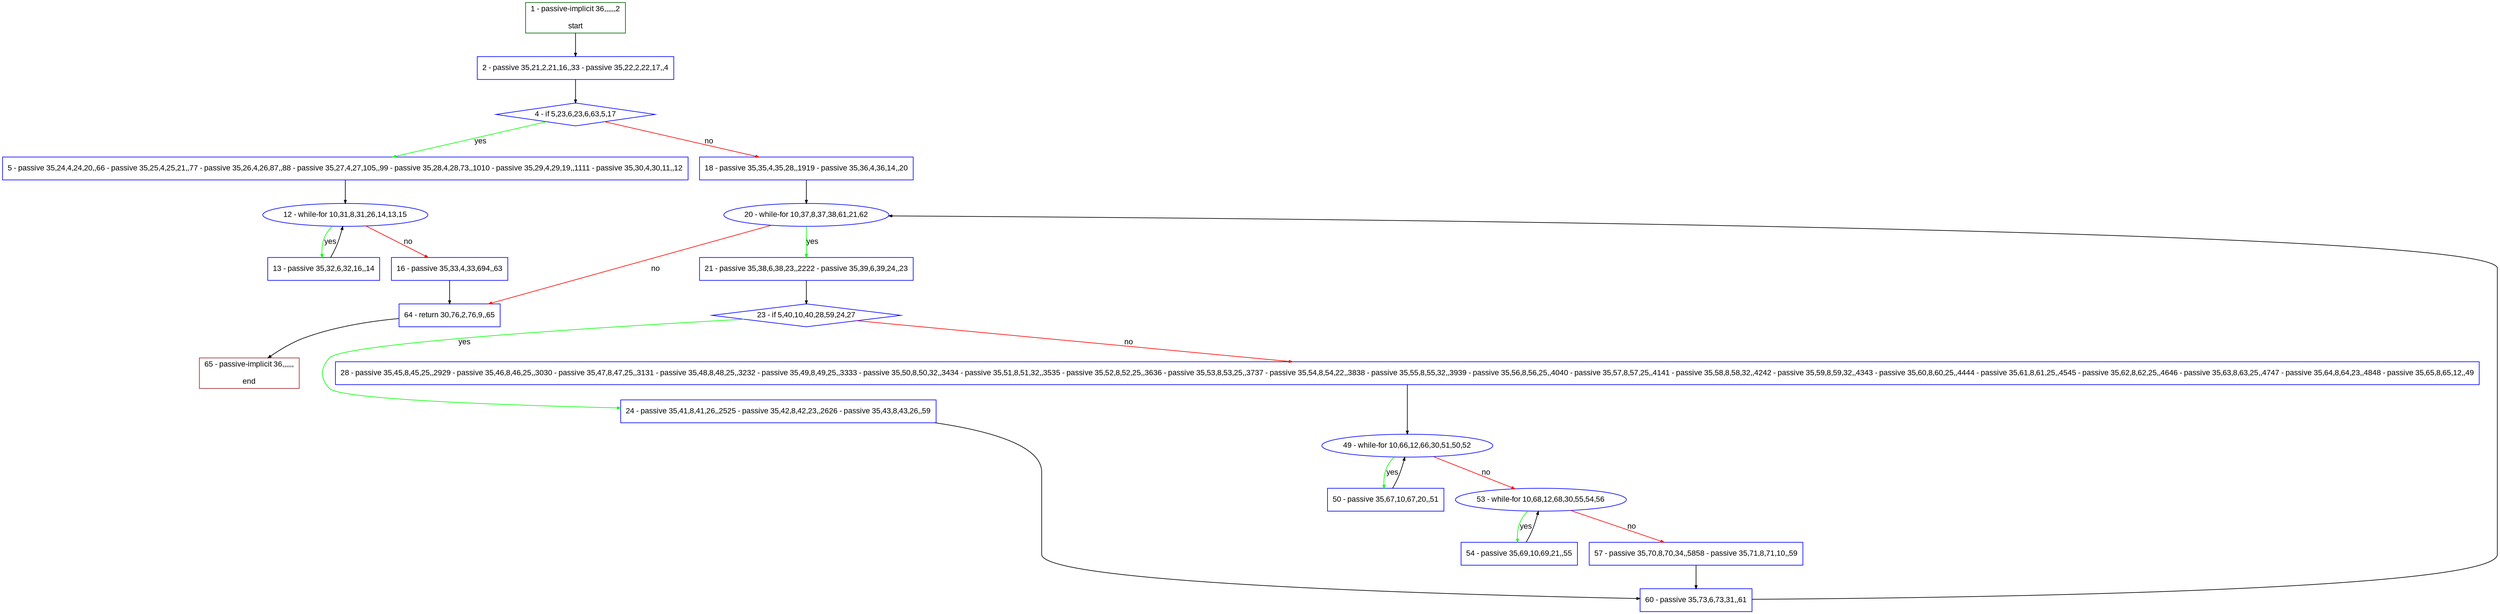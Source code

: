 digraph "" {
  graph [pack="true", label="", fontsize="12", packmode="clust", fontname="Arial", fillcolor="#FFFFCC", bgcolor="white", style="rounded,filled", compound="true"];
  node [node_initialized="no", label="", color="grey", fontsize="12", fillcolor="white", fontname="Arial", style="filled", shape="rectangle", compound="true", fixedsize="false"];
  edge [fontcolor="black", arrowhead="normal", arrowtail="none", arrowsize="0.5", ltail="", label="", color="black", fontsize="12", lhead="", fontname="Arial", dir="forward", compound="true"];
  __N1 [label="2 - passive 35,21,2,21,16,,33 - passive 35,22,2,22,17,,4", color="#0000ff", fillcolor="#ffffff", style="filled", shape="box"];
  __N2 [label="1 - passive-implicit 36,,,,,,2\n\nstart", color="#006400", fillcolor="#ffffff", style="filled", shape="box"];
  __N3 [label="4 - if 5,23,6,23,6,63,5,17", color="#0000ff", fillcolor="#ffffff", style="filled", shape="diamond"];
  __N4 [label="5 - passive 35,24,4,24,20,,66 - passive 35,25,4,25,21,,77 - passive 35,26,4,26,87,,88 - passive 35,27,4,27,105,,99 - passive 35,28,4,28,73,,1010 - passive 35,29,4,29,19,,1111 - passive 35,30,4,30,11,,12", color="#0000ff", fillcolor="#ffffff", style="filled", shape="box"];
  __N5 [label="18 - passive 35,35,4,35,28,,1919 - passive 35,36,4,36,14,,20", color="#0000ff", fillcolor="#ffffff", style="filled", shape="box"];
  __N6 [label="12 - while-for 10,31,8,31,26,14,13,15", color="#0000ff", fillcolor="#ffffff", style="filled", shape="oval"];
  __N7 [label="13 - passive 35,32,6,32,16,,14", color="#0000ff", fillcolor="#ffffff", style="filled", shape="box"];
  __N8 [label="16 - passive 35,33,4,33,694,,63", color="#0000ff", fillcolor="#ffffff", style="filled", shape="box"];
  __N9 [label="64 - return 30,76,2,76,9,,65", color="#0000ff", fillcolor="#ffffff", style="filled", shape="box"];
  __N10 [label="20 - while-for 10,37,8,37,38,61,21,62", color="#0000ff", fillcolor="#ffffff", style="filled", shape="oval"];
  __N11 [label="21 - passive 35,38,6,38,23,,2222 - passive 35,39,6,39,24,,23", color="#0000ff", fillcolor="#ffffff", style="filled", shape="box"];
  __N12 [label="23 - if 5,40,10,40,28,59,24,27", color="#0000ff", fillcolor="#ffffff", style="filled", shape="diamond"];
  __N13 [label="24 - passive 35,41,8,41,26,,2525 - passive 35,42,8,42,23,,2626 - passive 35,43,8,43,26,,59", color="#0000ff", fillcolor="#ffffff", style="filled", shape="box"];
  __N14 [label="28 - passive 35,45,8,45,25,,2929 - passive 35,46,8,46,25,,3030 - passive 35,47,8,47,25,,3131 - passive 35,48,8,48,25,,3232 - passive 35,49,8,49,25,,3333 - passive 35,50,8,50,32,,3434 - passive 35,51,8,51,32,,3535 - passive 35,52,8,52,25,,3636 - passive 35,53,8,53,25,,3737 - passive 35,54,8,54,22,,3838 - passive 35,55,8,55,32,,3939 - passive 35,56,8,56,25,,4040 - passive 35,57,8,57,25,,4141 - passive 35,58,8,58,32,,4242 - passive 35,59,8,59,32,,4343 - passive 35,60,8,60,25,,4444 - passive 35,61,8,61,25,,4545 - passive 35,62,8,62,25,,4646 - passive 35,63,8,63,25,,4747 - passive 35,64,8,64,23,,4848 - passive 35,65,8,65,12,,49", color="#0000ff", fillcolor="#ffffff", style="filled", shape="box"];
  __N15 [label="60 - passive 35,73,6,73,31,,61", color="#0000ff", fillcolor="#ffffff", style="filled", shape="box"];
  __N16 [label="49 - while-for 10,66,12,66,30,51,50,52", color="#0000ff", fillcolor="#ffffff", style="filled", shape="oval"];
  __N17 [label="50 - passive 35,67,10,67,20,,51", color="#0000ff", fillcolor="#ffffff", style="filled", shape="box"];
  __N18 [label="53 - while-for 10,68,12,68,30,55,54,56", color="#0000ff", fillcolor="#ffffff", style="filled", shape="oval"];
  __N19 [label="54 - passive 35,69,10,69,21,,55", color="#0000ff", fillcolor="#ffffff", style="filled", shape="box"];
  __N20 [label="57 - passive 35,70,8,70,34,,5858 - passive 35,71,8,71,10,,59", color="#0000ff", fillcolor="#ffffff", style="filled", shape="box"];
  __N21 [label="65 - passive-implicit 36,,,,,,\n\nend", color="#a52a2a", fillcolor="#ffffff", style="filled", shape="box"];
  __N2 -> __N1 [arrowhead="normal", arrowtail="none", color="#000000", label="", dir="forward"];
  __N1 -> __N3 [arrowhead="normal", arrowtail="none", color="#000000", label="", dir="forward"];
  __N3 -> __N4 [arrowhead="normal", arrowtail="none", color="#00ff00", label="yes", dir="forward"];
  __N3 -> __N5 [arrowhead="normal", arrowtail="none", color="#ff0000", label="no", dir="forward"];
  __N4 -> __N6 [arrowhead="normal", arrowtail="none", color="#000000", label="", dir="forward"];
  __N6 -> __N7 [arrowhead="normal", arrowtail="none", color="#00ff00", label="yes", dir="forward"];
  __N7 -> __N6 [arrowhead="normal", arrowtail="none", color="#000000", label="", dir="forward"];
  __N6 -> __N8 [arrowhead="normal", arrowtail="none", color="#ff0000", label="no", dir="forward"];
  __N8 -> __N9 [arrowhead="normal", arrowtail="none", color="#000000", label="", dir="forward"];
  __N5 -> __N10 [arrowhead="normal", arrowtail="none", color="#000000", label="", dir="forward"];
  __N10 -> __N11 [arrowhead="normal", arrowtail="none", color="#00ff00", label="yes", dir="forward"];
  __N10 -> __N9 [arrowhead="normal", arrowtail="none", color="#ff0000", label="no", dir="forward"];
  __N11 -> __N12 [arrowhead="normal", arrowtail="none", color="#000000", label="", dir="forward"];
  __N12 -> __N13 [arrowhead="normal", arrowtail="none", color="#00ff00", label="yes", dir="forward"];
  __N12 -> __N14 [arrowhead="normal", arrowtail="none", color="#ff0000", label="no", dir="forward"];
  __N13 -> __N15 [arrowhead="normal", arrowtail="none", color="#000000", label="", dir="forward"];
  __N14 -> __N16 [arrowhead="normal", arrowtail="none", color="#000000", label="", dir="forward"];
  __N16 -> __N17 [arrowhead="normal", arrowtail="none", color="#00ff00", label="yes", dir="forward"];
  __N17 -> __N16 [arrowhead="normal", arrowtail="none", color="#000000", label="", dir="forward"];
  __N16 -> __N18 [arrowhead="normal", arrowtail="none", color="#ff0000", label="no", dir="forward"];
  __N18 -> __N19 [arrowhead="normal", arrowtail="none", color="#00ff00", label="yes", dir="forward"];
  __N19 -> __N18 [arrowhead="normal", arrowtail="none", color="#000000", label="", dir="forward"];
  __N18 -> __N20 [arrowhead="normal", arrowtail="none", color="#ff0000", label="no", dir="forward"];
  __N20 -> __N15 [arrowhead="normal", arrowtail="none", color="#000000", label="", dir="forward"];
  __N15 -> __N10 [arrowhead="normal", arrowtail="none", color="#000000", label="", dir="forward"];
  __N9 -> __N21 [arrowhead="normal", arrowtail="none", color="#000000", label="", dir="forward"];
}
